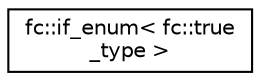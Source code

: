 digraph "Graphical Class Hierarchy"
{
  edge [fontname="Helvetica",fontsize="10",labelfontname="Helvetica",labelfontsize="10"];
  node [fontname="Helvetica",fontsize="10",shape=record];
  rankdir="LR";
  Node0 [label="fc::if_enum\< fc::true\l_type \>",height=0.2,width=0.4,color="black", fillcolor="white", style="filled",URL="$structfc_1_1if__enum_3_01fc_1_1true__type_01_4.html"];
}
